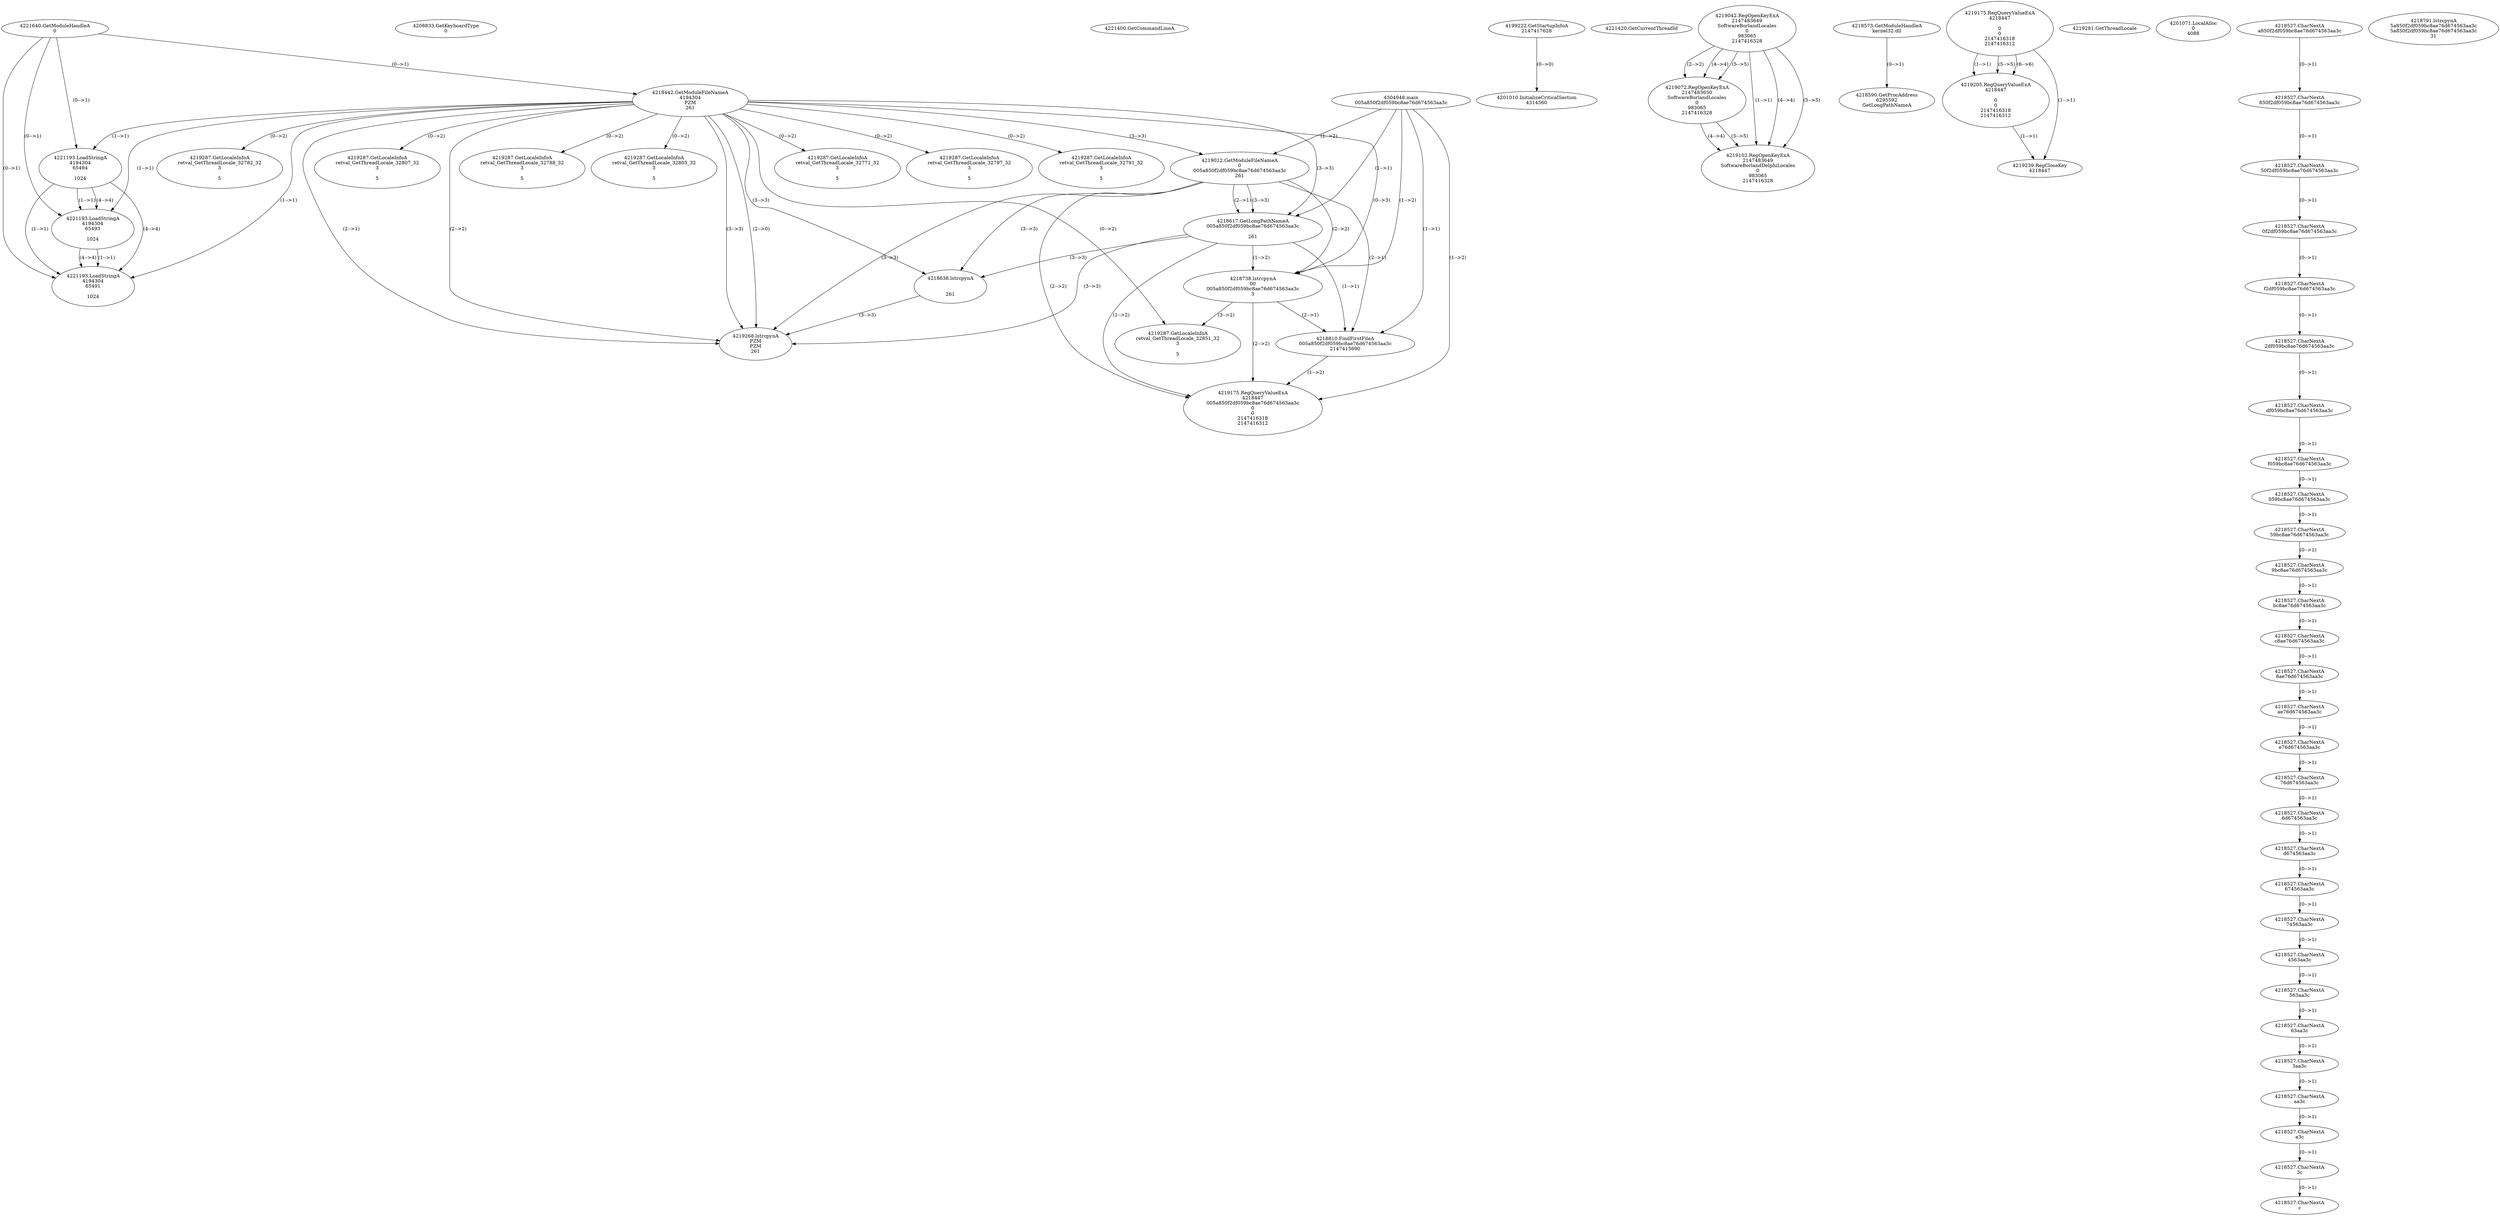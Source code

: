 // Global SCDG with merge call
digraph {
	0 [label="4304948.main
005a850f2df059bc8ae76d674563aa3c"]
	1 [label="4221640.GetModuleHandleA
0"]
	2 [label="4208833.GetKeyboardType
0"]
	3 [label="4221400.GetCommandLineA
"]
	4 [label="4199222.GetStartupInfoA
2147417628"]
	5 [label="4221420.GetCurrentThreadId
"]
	6 [label="4218442.GetModuleFileNameA
4194304
PZM
261"]
	1 -> 6 [label="(0-->1)"]
	7 [label="4219012.GetModuleFileNameA
0
005a850f2df059bc8ae76d674563aa3c
261"]
	0 -> 7 [label="(1-->2)"]
	6 -> 7 [label="(3-->3)"]
	8 [label="4219042.RegOpenKeyExA
2147483649
Software\Borland\Locales
0
983065
2147416328"]
	9 [label="4219072.RegOpenKeyExA
2147483650
Software\Borland\Locales
0
983065
2147416328"]
	8 -> 9 [label="(2-->2)"]
	8 -> 9 [label="(4-->4)"]
	8 -> 9 [label="(5-->5)"]
	10 [label="4219102.RegOpenKeyExA
2147483649
Software\Borland\Delphi\Locales
0
983065
2147416328"]
	8 -> 10 [label="(1-->1)"]
	8 -> 10 [label="(4-->4)"]
	9 -> 10 [label="(4-->4)"]
	8 -> 10 [label="(5-->5)"]
	9 -> 10 [label="(5-->5)"]
	11 [label="4218573.GetModuleHandleA
kernel32.dll"]
	12 [label="4218590.GetProcAddress
6295592
GetLongPathNameA"]
	11 -> 12 [label="(0-->1)"]
	13 [label="4218617.GetLongPathNameA
005a850f2df059bc8ae76d674563aa3c

261"]
	0 -> 13 [label="(1-->1)"]
	7 -> 13 [label="(2-->1)"]
	6 -> 13 [label="(3-->3)"]
	7 -> 13 [label="(3-->3)"]
	14 [label="4218638.lstrcpynA


261"]
	6 -> 14 [label="(3-->3)"]
	7 -> 14 [label="(3-->3)"]
	13 -> 14 [label="(3-->3)"]
	15 [label="4219175.RegQueryValueExA
4218447

0
0
2147416318
2147416312"]
	16 [label="4219205.RegQueryValueExA
4218447

0
0
2147416318
2147416312"]
	15 -> 16 [label="(1-->1)"]
	15 -> 16 [label="(5-->5)"]
	15 -> 16 [label="(6-->6)"]
	17 [label="4219239.RegCloseKey
4218447"]
	15 -> 17 [label="(1-->1)"]
	16 -> 17 [label="(1-->1)"]
	18 [label="4219268.lstrcpynA
PZM
PZM
261"]
	6 -> 18 [label="(2-->1)"]
	6 -> 18 [label="(2-->2)"]
	6 -> 18 [label="(3-->3)"]
	7 -> 18 [label="(3-->3)"]
	13 -> 18 [label="(3-->3)"]
	14 -> 18 [label="(3-->3)"]
	6 -> 18 [label="(2-->0)"]
	19 [label="4219281.GetThreadLocale
"]
	20 [label="4219287.GetLocaleInfoA
retval_GetThreadLocale_32807_32
3

5"]
	6 -> 20 [label="(0-->2)"]
	21 [label="4221193.LoadStringA
4194304
65494

1024"]
	1 -> 21 [label="(0-->1)"]
	6 -> 21 [label="(1-->1)"]
	22 [label="4201010.InitializeCriticalSection
4314560"]
	4 -> 22 [label="(0-->0)"]
	23 [label="4201071.LocalAlloc
0
4088"]
	24 [label="4219287.GetLocaleInfoA
retval_GetThreadLocale_32788_32
3

5"]
	6 -> 24 [label="(0-->2)"]
	25 [label="4221193.LoadStringA
4194304
65493

1024"]
	1 -> 25 [label="(0-->1)"]
	6 -> 25 [label="(1-->1)"]
	21 -> 25 [label="(1-->1)"]
	21 -> 25 [label="(4-->4)"]
	26 [label="4221193.LoadStringA
4194304
65491

1024"]
	1 -> 26 [label="(0-->1)"]
	6 -> 26 [label="(1-->1)"]
	21 -> 26 [label="(1-->1)"]
	25 -> 26 [label="(1-->1)"]
	21 -> 26 [label="(4-->4)"]
	25 -> 26 [label="(4-->4)"]
	27 [label="4219287.GetLocaleInfoA
retval_GetThreadLocale_32805_32
3

5"]
	6 -> 27 [label="(0-->2)"]
	28 [label="4218738.lstrcpynA
00
005a850f2df059bc8ae76d674563aa3c
3"]
	0 -> 28 [label="(1-->2)"]
	7 -> 28 [label="(2-->2)"]
	13 -> 28 [label="(1-->2)"]
	6 -> 28 [label="(0-->3)"]
	29 [label="4218527.CharNextA
a850f2df059bc8ae76d674563aa3c"]
	30 [label="4218527.CharNextA
850f2df059bc8ae76d674563aa3c"]
	29 -> 30 [label="(0-->1)"]
	31 [label="4218527.CharNextA
50f2df059bc8ae76d674563aa3c"]
	30 -> 31 [label="(0-->1)"]
	32 [label="4218527.CharNextA
0f2df059bc8ae76d674563aa3c"]
	31 -> 32 [label="(0-->1)"]
	33 [label="4218527.CharNextA
f2df059bc8ae76d674563aa3c"]
	32 -> 33 [label="(0-->1)"]
	34 [label="4218527.CharNextA
2df059bc8ae76d674563aa3c"]
	33 -> 34 [label="(0-->1)"]
	35 [label="4218527.CharNextA
df059bc8ae76d674563aa3c"]
	34 -> 35 [label="(0-->1)"]
	36 [label="4218527.CharNextA
f059bc8ae76d674563aa3c"]
	35 -> 36 [label="(0-->1)"]
	37 [label="4218527.CharNextA
059bc8ae76d674563aa3c"]
	36 -> 37 [label="(0-->1)"]
	38 [label="4218527.CharNextA
59bc8ae76d674563aa3c"]
	37 -> 38 [label="(0-->1)"]
	39 [label="4218527.CharNextA
9bc8ae76d674563aa3c"]
	38 -> 39 [label="(0-->1)"]
	40 [label="4218527.CharNextA
bc8ae76d674563aa3c"]
	39 -> 40 [label="(0-->1)"]
	41 [label="4218527.CharNextA
c8ae76d674563aa3c"]
	40 -> 41 [label="(0-->1)"]
	42 [label="4218527.CharNextA
8ae76d674563aa3c"]
	41 -> 42 [label="(0-->1)"]
	43 [label="4218527.CharNextA
ae76d674563aa3c"]
	42 -> 43 [label="(0-->1)"]
	44 [label="4218527.CharNextA
e76d674563aa3c"]
	43 -> 44 [label="(0-->1)"]
	45 [label="4218527.CharNextA
76d674563aa3c"]
	44 -> 45 [label="(0-->1)"]
	46 [label="4218527.CharNextA
6d674563aa3c"]
	45 -> 46 [label="(0-->1)"]
	47 [label="4218527.CharNextA
d674563aa3c"]
	46 -> 47 [label="(0-->1)"]
	48 [label="4218527.CharNextA
674563aa3c"]
	47 -> 48 [label="(0-->1)"]
	49 [label="4218527.CharNextA
74563aa3c"]
	48 -> 49 [label="(0-->1)"]
	50 [label="4218527.CharNextA
4563aa3c"]
	49 -> 50 [label="(0-->1)"]
	51 [label="4218527.CharNextA
563aa3c"]
	50 -> 51 [label="(0-->1)"]
	52 [label="4218527.CharNextA
63aa3c"]
	51 -> 52 [label="(0-->1)"]
	53 [label="4218527.CharNextA
3aa3c"]
	52 -> 53 [label="(0-->1)"]
	54 [label="4218527.CharNextA
aa3c"]
	53 -> 54 [label="(0-->1)"]
	55 [label="4218527.CharNextA
a3c"]
	54 -> 55 [label="(0-->1)"]
	56 [label="4218527.CharNextA
3c"]
	55 -> 56 [label="(0-->1)"]
	57 [label="4218527.CharNextA
c"]
	56 -> 57 [label="(0-->1)"]
	58 [label="4218791.lstrcpynA
5a850f2df059bc8ae76d674563aa3c
5a850f2df059bc8ae76d674563aa3c
31"]
	59 [label="4218810.FindFirstFileA
005a850f2df059bc8ae76d674563aa3c
2147415690"]
	0 -> 59 [label="(1-->1)"]
	7 -> 59 [label="(2-->1)"]
	13 -> 59 [label="(1-->1)"]
	28 -> 59 [label="(2-->1)"]
	60 [label="4219175.RegQueryValueExA
4218447
005a850f2df059bc8ae76d674563aa3c
0
0
2147416318
2147416312"]
	0 -> 60 [label="(1-->2)"]
	7 -> 60 [label="(2-->2)"]
	13 -> 60 [label="(1-->2)"]
	28 -> 60 [label="(2-->2)"]
	59 -> 60 [label="(1-->2)"]
	61 [label="4219287.GetLocaleInfoA
retval_GetThreadLocale_32851_32
3

5"]
	6 -> 61 [label="(0-->2)"]
	28 -> 61 [label="(3-->2)"]
	62 [label="4219287.GetLocaleInfoA
retval_GetThreadLocale_32771_32
3

5"]
	6 -> 62 [label="(0-->2)"]
	63 [label="4219287.GetLocaleInfoA
retval_GetThreadLocale_32797_32
3

5"]
	6 -> 63 [label="(0-->2)"]
	64 [label="4219287.GetLocaleInfoA
retval_GetThreadLocale_32791_32
3

5"]
	6 -> 64 [label="(0-->2)"]
	65 [label="4219287.GetLocaleInfoA
retval_GetThreadLocale_32782_32
3

5"]
	6 -> 65 [label="(0-->2)"]
}
